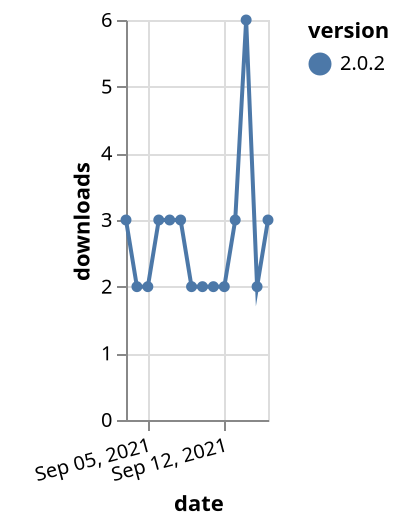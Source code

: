 {"$schema": "https://vega.github.io/schema/vega-lite/v5.json", "description": "A simple bar chart with embedded data.", "data": {"values": [{"date": "2021-09-03", "total": 4421, "delta": 3, "version": "2.0.2"}, {"date": "2021-09-04", "total": 4423, "delta": 2, "version": "2.0.2"}, {"date": "2021-09-05", "total": 4425, "delta": 2, "version": "2.0.2"}, {"date": "2021-09-06", "total": 4428, "delta": 3, "version": "2.0.2"}, {"date": "2021-09-07", "total": 4431, "delta": 3, "version": "2.0.2"}, {"date": "2021-09-08", "total": 4434, "delta": 3, "version": "2.0.2"}, {"date": "2021-09-09", "total": 4436, "delta": 2, "version": "2.0.2"}, {"date": "2021-09-10", "total": 4438, "delta": 2, "version": "2.0.2"}, {"date": "2021-09-11", "total": 4440, "delta": 2, "version": "2.0.2"}, {"date": "2021-09-12", "total": 4442, "delta": 2, "version": "2.0.2"}, {"date": "2021-09-13", "total": 4445, "delta": 3, "version": "2.0.2"}, {"date": "2021-09-14", "total": 4451, "delta": 6, "version": "2.0.2"}, {"date": "2021-09-15", "total": 4453, "delta": 2, "version": "2.0.2"}, {"date": "2021-09-16", "total": 4456, "delta": 3, "version": "2.0.2"}]}, "width": "container", "mark": {"type": "line", "point": {"filled": true}}, "encoding": {"x": {"field": "date", "type": "temporal", "timeUnit": "yearmonthdate", "title": "date", "axis": {"labelAngle": -15}}, "y": {"field": "delta", "type": "quantitative", "title": "downloads"}, "color": {"field": "version", "type": "nominal"}, "tooltip": {"field": "delta"}}}